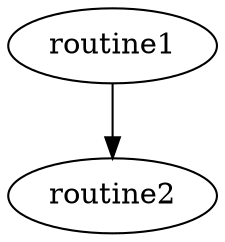 digraph G {
    graph [concentrate=true];

    routine1;
    routine2;

    routine1->routine2;
    routine1->routine2;
}

